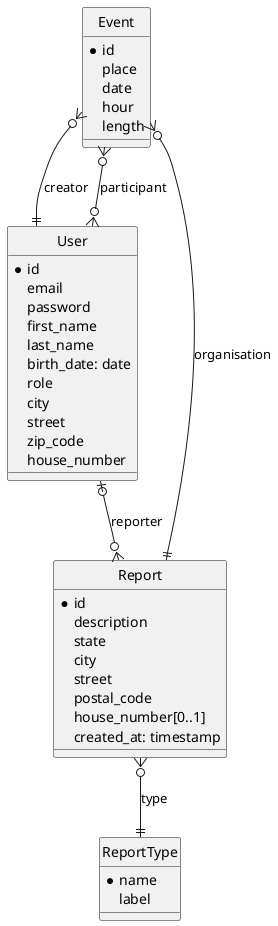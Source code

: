 @startuml
hide circle

entity User{
    * id
    email
    password
    first_name
    last_name
    birth_date: date
    role
    city
    street
    zip_code
    house_number
}

entity Report {
    * id
    description
    state
    city
    street
    postal_code
    house_number[0..1]
    created_at: timestamp
}

entity Event {
    * id
    place
    date
    hour
    length
}

entity ReportType {
    * name
    label
}

User |o--o{ Report : reporter
Report ||--o{ Event : organisation
User }o--o{ Event : participant
User ||-up-o{ Event : creator
Report }o--|| ReportType : type

@enduml
